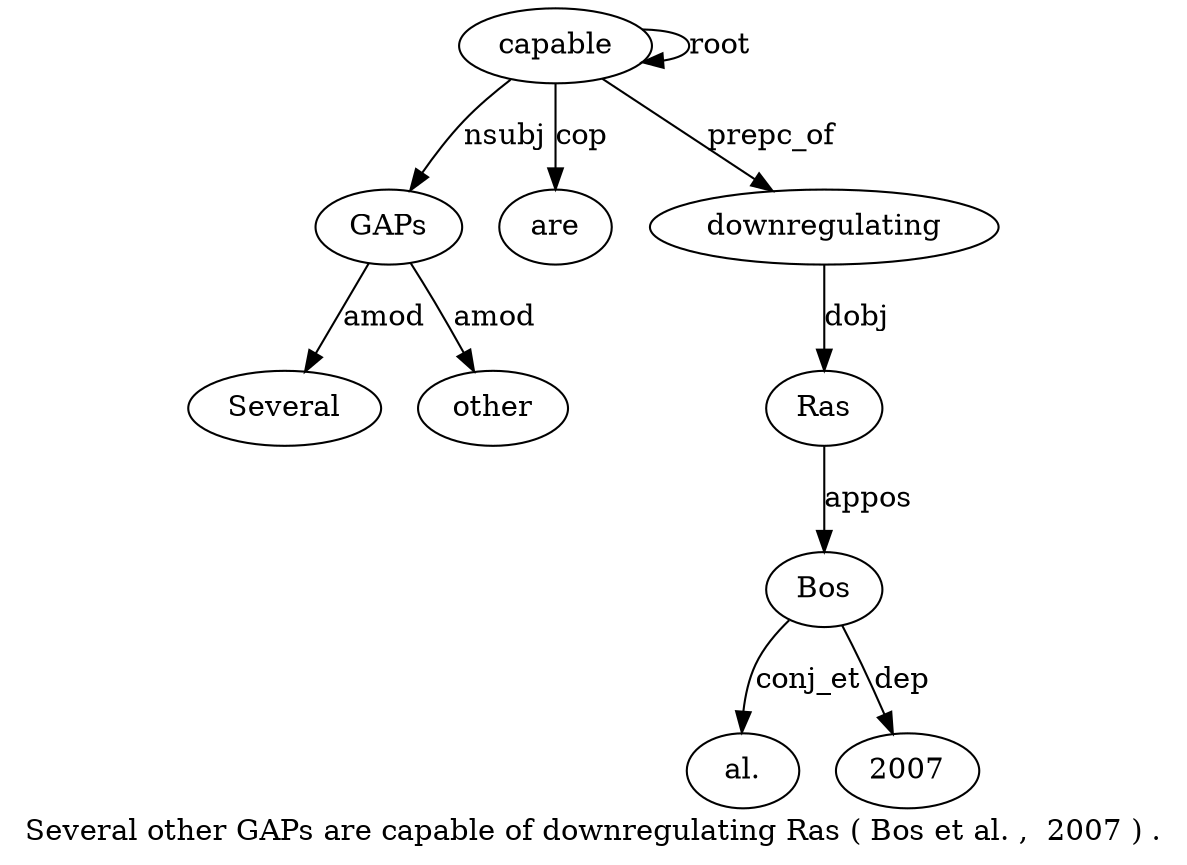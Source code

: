 digraph "Several other GAPs are capable of downregulating Ras ( Bos et al. ,  2007 ) ." {
label="Several other GAPs are capable of downregulating Ras ( Bos et al. ,  2007 ) .";
GAPs3 [style=filled, fillcolor=white, label=GAPs];
Several1 [style=filled, fillcolor=white, label=Several];
GAPs3 -> Several1  [label=amod];
other2 [style=filled, fillcolor=white, label=other];
GAPs3 -> other2  [label=amod];
capable5 [style=filled, fillcolor=white, label=capable];
capable5 -> GAPs3  [label=nsubj];
are4 [style=filled, fillcolor=white, label=are];
capable5 -> are4  [label=cop];
capable5 -> capable5  [label=root];
downregulating7 [style=filled, fillcolor=white, label=downregulating];
capable5 -> downregulating7  [label=prepc_of];
Ras8 [style=filled, fillcolor=white, label=Ras];
downregulating7 -> Ras8  [label=dobj];
Bos10 [style=filled, fillcolor=white, label=Bos];
Ras8 -> Bos10  [label=appos];
"al.12" [style=filled, fillcolor=white, label="al."];
Bos10 -> "al.12"  [label=conj_et];
200714 [style=filled, fillcolor=white, label=2007];
Bos10 -> 200714  [label=dep];
}
